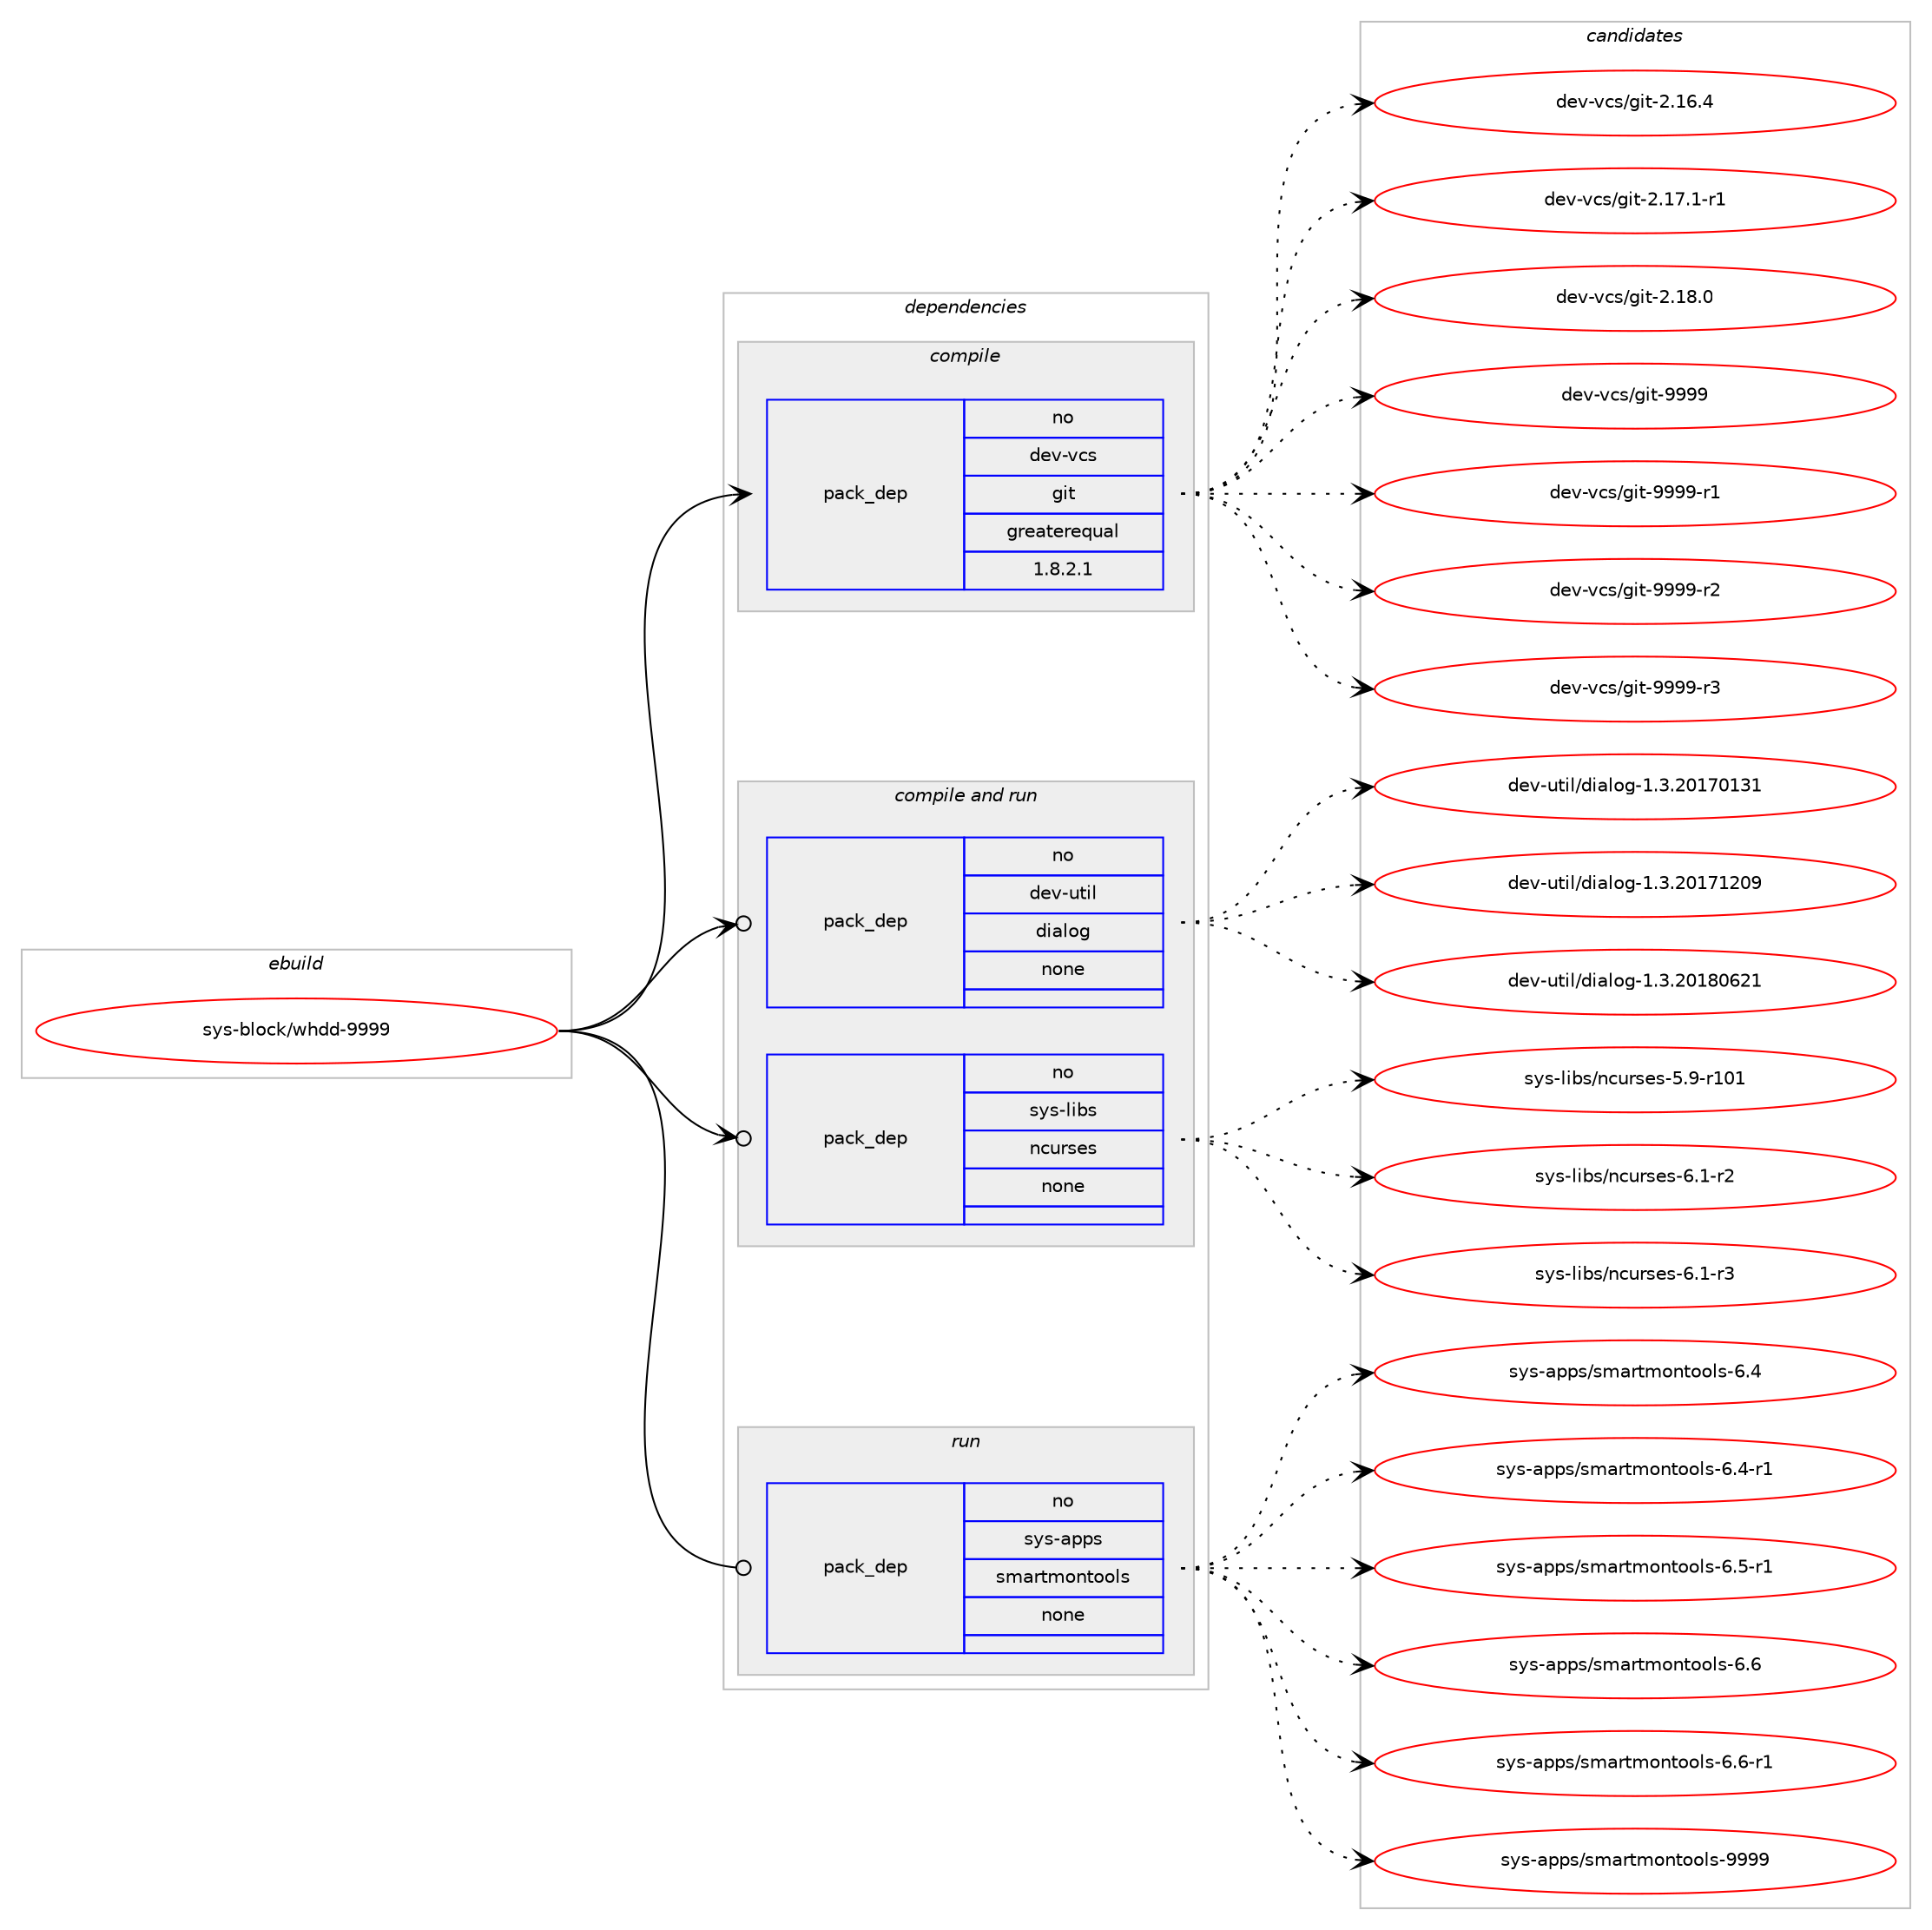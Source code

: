 digraph prolog {

# *************
# Graph options
# *************

newrank=true;
concentrate=true;
compound=true;
graph [rankdir=LR,fontname=Helvetica,fontsize=10,ranksep=1.5];#, ranksep=2.5, nodesep=0.2];
edge  [arrowhead=vee];
node  [fontname=Helvetica,fontsize=10];

# **********
# The ebuild
# **********

subgraph cluster_leftcol {
color=gray;
rank=same;
label=<<i>ebuild</i>>;
id [label="sys-block/whdd-9999", color=red, width=4, href="../sys-block/whdd-9999.svg"];
}

# ****************
# The dependencies
# ****************

subgraph cluster_midcol {
color=gray;
label=<<i>dependencies</i>>;
subgraph cluster_compile {
fillcolor="#eeeeee";
style=filled;
label=<<i>compile</i>>;
subgraph pack2417 {
dependency2946 [label=<<TABLE BORDER="0" CELLBORDER="1" CELLSPACING="0" CELLPADDING="4" WIDTH="220"><TR><TD ROWSPAN="6" CELLPADDING="30">pack_dep</TD></TR><TR><TD WIDTH="110">no</TD></TR><TR><TD>dev-vcs</TD></TR><TR><TD>git</TD></TR><TR><TD>greaterequal</TD></TR><TR><TD>1.8.2.1</TD></TR></TABLE>>, shape=none, color=blue];
}
id:e -> dependency2946:w [weight=20,style="solid",arrowhead="vee"];
}
subgraph cluster_compileandrun {
fillcolor="#eeeeee";
style=filled;
label=<<i>compile and run</i>>;
subgraph pack2418 {
dependency2947 [label=<<TABLE BORDER="0" CELLBORDER="1" CELLSPACING="0" CELLPADDING="4" WIDTH="220"><TR><TD ROWSPAN="6" CELLPADDING="30">pack_dep</TD></TR><TR><TD WIDTH="110">no</TD></TR><TR><TD>dev-util</TD></TR><TR><TD>dialog</TD></TR><TR><TD>none</TD></TR><TR><TD></TD></TR></TABLE>>, shape=none, color=blue];
}
id:e -> dependency2947:w [weight=20,style="solid",arrowhead="odotvee"];
subgraph pack2419 {
dependency2948 [label=<<TABLE BORDER="0" CELLBORDER="1" CELLSPACING="0" CELLPADDING="4" WIDTH="220"><TR><TD ROWSPAN="6" CELLPADDING="30">pack_dep</TD></TR><TR><TD WIDTH="110">no</TD></TR><TR><TD>sys-libs</TD></TR><TR><TD>ncurses</TD></TR><TR><TD>none</TD></TR><TR><TD></TD></TR></TABLE>>, shape=none, color=blue];
}
id:e -> dependency2948:w [weight=20,style="solid",arrowhead="odotvee"];
}
subgraph cluster_run {
fillcolor="#eeeeee";
style=filled;
label=<<i>run</i>>;
subgraph pack2420 {
dependency2949 [label=<<TABLE BORDER="0" CELLBORDER="1" CELLSPACING="0" CELLPADDING="4" WIDTH="220"><TR><TD ROWSPAN="6" CELLPADDING="30">pack_dep</TD></TR><TR><TD WIDTH="110">no</TD></TR><TR><TD>sys-apps</TD></TR><TR><TD>smartmontools</TD></TR><TR><TD>none</TD></TR><TR><TD></TD></TR></TABLE>>, shape=none, color=blue];
}
id:e -> dependency2949:w [weight=20,style="solid",arrowhead="odot"];
}
}

# **************
# The candidates
# **************

subgraph cluster_choices {
rank=same;
color=gray;
label=<<i>candidates</i>>;

subgraph choice2417 {
color=black;
nodesep=1;
choice10010111845118991154710310511645504649544652 [label="dev-vcs/git-2.16.4", color=red, width=4,href="../dev-vcs/git-2.16.4.svg"];
choice100101118451189911547103105116455046495546494511449 [label="dev-vcs/git-2.17.1-r1", color=red, width=4,href="../dev-vcs/git-2.17.1-r1.svg"];
choice10010111845118991154710310511645504649564648 [label="dev-vcs/git-2.18.0", color=red, width=4,href="../dev-vcs/git-2.18.0.svg"];
choice1001011184511899115471031051164557575757 [label="dev-vcs/git-9999", color=red, width=4,href="../dev-vcs/git-9999.svg"];
choice10010111845118991154710310511645575757574511449 [label="dev-vcs/git-9999-r1", color=red, width=4,href="../dev-vcs/git-9999-r1.svg"];
choice10010111845118991154710310511645575757574511450 [label="dev-vcs/git-9999-r2", color=red, width=4,href="../dev-vcs/git-9999-r2.svg"];
choice10010111845118991154710310511645575757574511451 [label="dev-vcs/git-9999-r3", color=red, width=4,href="../dev-vcs/git-9999-r3.svg"];
dependency2946:e -> choice10010111845118991154710310511645504649544652:w [style=dotted,weight="100"];
dependency2946:e -> choice100101118451189911547103105116455046495546494511449:w [style=dotted,weight="100"];
dependency2946:e -> choice10010111845118991154710310511645504649564648:w [style=dotted,weight="100"];
dependency2946:e -> choice1001011184511899115471031051164557575757:w [style=dotted,weight="100"];
dependency2946:e -> choice10010111845118991154710310511645575757574511449:w [style=dotted,weight="100"];
dependency2946:e -> choice10010111845118991154710310511645575757574511450:w [style=dotted,weight="100"];
dependency2946:e -> choice10010111845118991154710310511645575757574511451:w [style=dotted,weight="100"];
}
subgraph choice2418 {
color=black;
nodesep=1;
choice10010111845117116105108471001059710811110345494651465048495548495149 [label="dev-util/dialog-1.3.20170131", color=red, width=4,href="../dev-util/dialog-1.3.20170131.svg"];
choice10010111845117116105108471001059710811110345494651465048495549504857 [label="dev-util/dialog-1.3.20171209", color=red, width=4,href="../dev-util/dialog-1.3.20171209.svg"];
choice10010111845117116105108471001059710811110345494651465048495648545049 [label="dev-util/dialog-1.3.20180621", color=red, width=4,href="../dev-util/dialog-1.3.20180621.svg"];
dependency2947:e -> choice10010111845117116105108471001059710811110345494651465048495548495149:w [style=dotted,weight="100"];
dependency2947:e -> choice10010111845117116105108471001059710811110345494651465048495549504857:w [style=dotted,weight="100"];
dependency2947:e -> choice10010111845117116105108471001059710811110345494651465048495648545049:w [style=dotted,weight="100"];
}
subgraph choice2419 {
color=black;
nodesep=1;
choice115121115451081059811547110991171141151011154553465745114494849 [label="sys-libs/ncurses-5.9-r101", color=red, width=4,href="../sys-libs/ncurses-5.9-r101.svg"];
choice11512111545108105981154711099117114115101115455446494511450 [label="sys-libs/ncurses-6.1-r2", color=red, width=4,href="../sys-libs/ncurses-6.1-r2.svg"];
choice11512111545108105981154711099117114115101115455446494511451 [label="sys-libs/ncurses-6.1-r3", color=red, width=4,href="../sys-libs/ncurses-6.1-r3.svg"];
dependency2948:e -> choice115121115451081059811547110991171141151011154553465745114494849:w [style=dotted,weight="100"];
dependency2948:e -> choice11512111545108105981154711099117114115101115455446494511450:w [style=dotted,weight="100"];
dependency2948:e -> choice11512111545108105981154711099117114115101115455446494511451:w [style=dotted,weight="100"];
}
subgraph choice2420 {
color=black;
nodesep=1;
choice1151211154597112112115471151099711411610911111011611111110811545544652 [label="sys-apps/smartmontools-6.4", color=red, width=4,href="../sys-apps/smartmontools-6.4.svg"];
choice11512111545971121121154711510997114116109111110116111111108115455446524511449 [label="sys-apps/smartmontools-6.4-r1", color=red, width=4,href="../sys-apps/smartmontools-6.4-r1.svg"];
choice11512111545971121121154711510997114116109111110116111111108115455446534511449 [label="sys-apps/smartmontools-6.5-r1", color=red, width=4,href="../sys-apps/smartmontools-6.5-r1.svg"];
choice1151211154597112112115471151099711411610911111011611111110811545544654 [label="sys-apps/smartmontools-6.6", color=red, width=4,href="../sys-apps/smartmontools-6.6.svg"];
choice11512111545971121121154711510997114116109111110116111111108115455446544511449 [label="sys-apps/smartmontools-6.6-r1", color=red, width=4,href="../sys-apps/smartmontools-6.6-r1.svg"];
choice115121115459711211211547115109971141161091111101161111111081154557575757 [label="sys-apps/smartmontools-9999", color=red, width=4,href="../sys-apps/smartmontools-9999.svg"];
dependency2949:e -> choice1151211154597112112115471151099711411610911111011611111110811545544652:w [style=dotted,weight="100"];
dependency2949:e -> choice11512111545971121121154711510997114116109111110116111111108115455446524511449:w [style=dotted,weight="100"];
dependency2949:e -> choice11512111545971121121154711510997114116109111110116111111108115455446534511449:w [style=dotted,weight="100"];
dependency2949:e -> choice1151211154597112112115471151099711411610911111011611111110811545544654:w [style=dotted,weight="100"];
dependency2949:e -> choice11512111545971121121154711510997114116109111110116111111108115455446544511449:w [style=dotted,weight="100"];
dependency2949:e -> choice115121115459711211211547115109971141161091111101161111111081154557575757:w [style=dotted,weight="100"];
}
}

}
